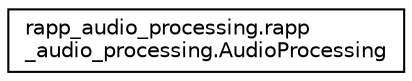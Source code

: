 digraph "Graphical Class Hierarchy"
{
  edge [fontname="Helvetica",fontsize="10",labelfontname="Helvetica",labelfontsize="10"];
  node [fontname="Helvetica",fontsize="10",shape=record];
  rankdir="LR";
  Node1 [label="rapp_audio_processing.rapp\l_audio_processing.AudioProcessing",height=0.2,width=0.4,color="black", fillcolor="white", style="filled",URL="$classrapp__audio__processing_1_1rapp__audio__processing_1_1AudioProcessing.html",tooltip="Provides audio processing utilities. "];
}
